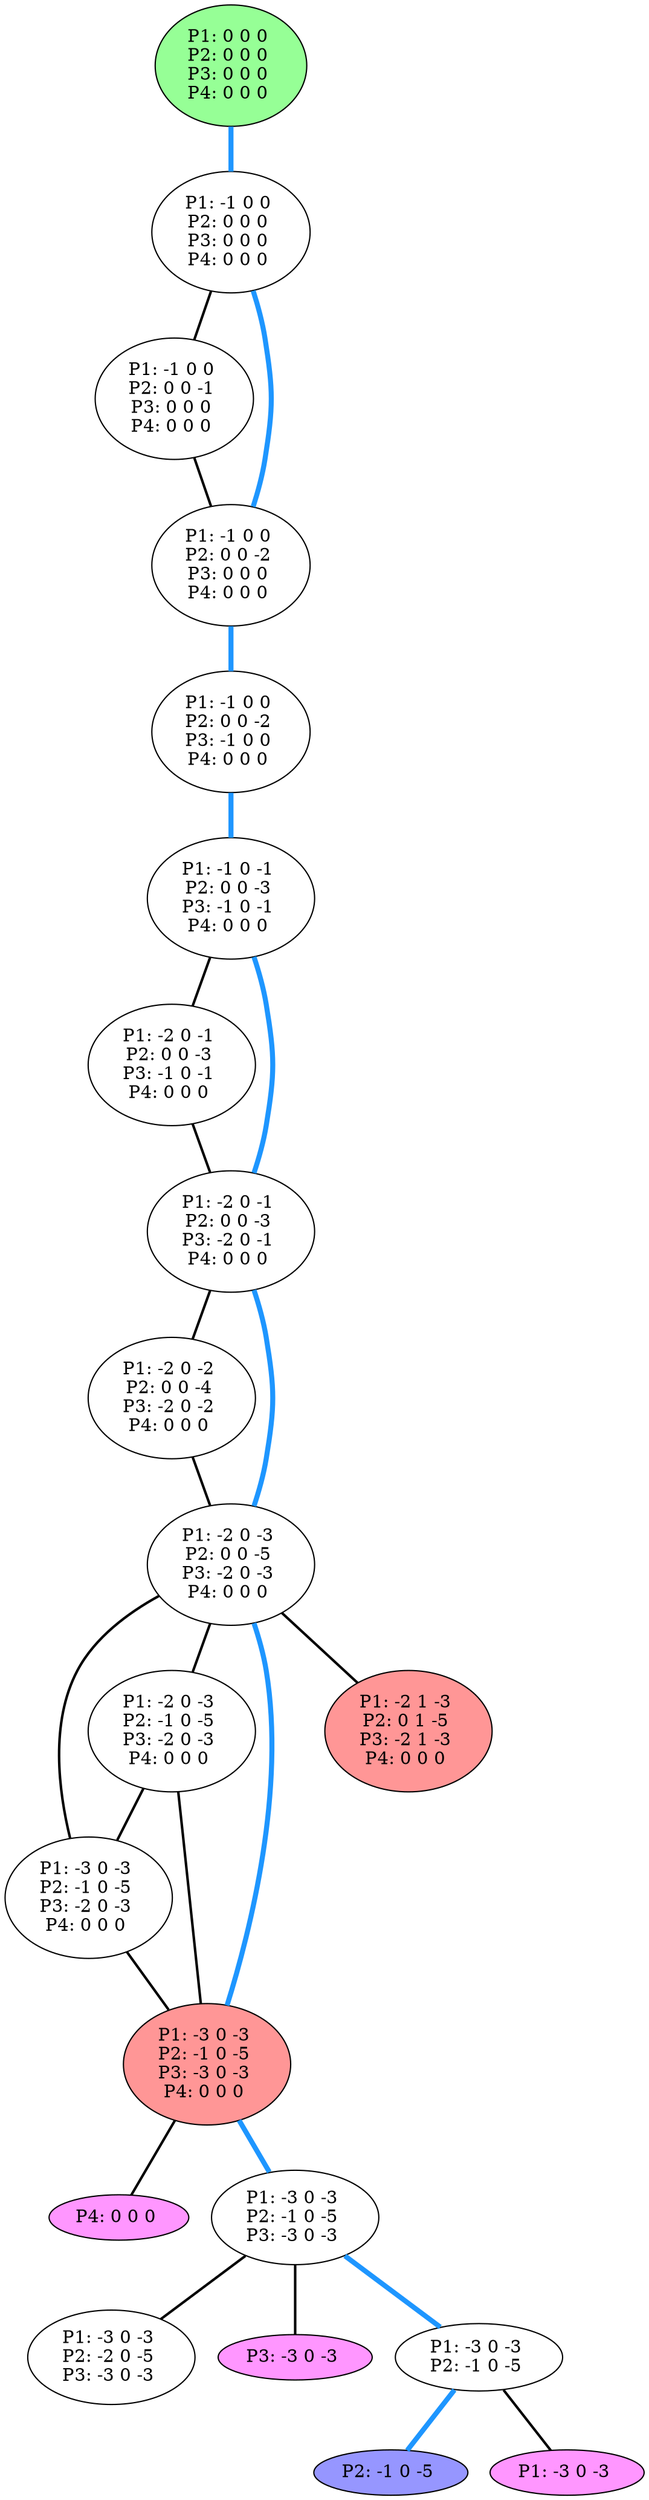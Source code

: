graph G {
color = "black"
0 [label = "P1: 0 0 0 
P2: 0 0 0 
P3: 0 0 0 
P4: 0 0 0 
",  style="filled", fillcolor = "#96FF96"];
1 [label = "P1: -1 0 0 
P2: 0 0 0 
P3: 0 0 0 
P4: 0 0 0 
"];
2 [label = "P1: -1 0 0 
P2: 0 0 -1 
P3: 0 0 0 
P4: 0 0 0 
"];
3 [label = "P1: -1 0 0 
P2: 0 0 -2 
P3: 0 0 0 
P4: 0 0 0 
"];
4 [label = "P1: -1 0 0 
P2: 0 0 -2 
P3: -1 0 0 
P4: 0 0 0 
"];
5 [label = "P1: -1 0 -1 
P2: 0 0 -3 
P3: -1 0 -1 
P4: 0 0 0 
"];
6 [label = "P1: -2 0 -1 
P2: 0 0 -3 
P3: -1 0 -1 
P4: 0 0 0 
"];
7 [label = "P1: -2 0 -1 
P2: 0 0 -3 
P3: -2 0 -1 
P4: 0 0 0 
"];
8 [label = "P1: -2 0 -2 
P2: 0 0 -4 
P3: -2 0 -2 
P4: 0 0 0 
"];
9 [label = "P1: -2 0 -3 
P2: 0 0 -5 
P3: -2 0 -3 
P4: 0 0 0 
"];
10 [label = "P1: -2 0 -3 
P2: -1 0 -5 
P3: -2 0 -3 
P4: 0 0 0 
"];
11 [label = "P1: -3 0 -3 
P2: -1 0 -5 
P3: -2 0 -3 
P4: 0 0 0 
"];
12 [label = "P1: -3 0 -3 
P2: -1 0 -5 
P3: -3 0 -3 
P4: 0 0 0 
",  style="filled", fillcolor = "#FF9696"];
13 [label = "P1: -2 1 -3 
P2: 0 1 -5 
P3: -2 1 -3 
P4: 0 0 0 
",  style="filled", fillcolor = "#FF9696"];
14 [label = "P4: 0 0 0 
",  style="filled", fillcolor = "#FF96FF"];
15 [label = "P1: -3 0 -3 
P2: -1 0 -5 
P3: -3 0 -3 
"];
16 [label = "P1: -3 0 -3 
P2: -2 0 -5 
P3: -3 0 -3 
"];
17 [label = "P3: -3 0 -3 
",  style="filled", fillcolor = "#FF96FF"];
18 [label = "P1: -3 0 -3 
P2: -1 0 -5 
"];
19 [label = "P2: -1 0 -5 
", style="filled", fillcolor = "#9696FF"];
20 [label = "P1: -3 0 -3 
",  style="filled", fillcolor = "#FF96FF"];
edge [style=bold];
0 -- 1 [color="#1E96FF", penwidth=4.0];

1 -- 2 [color=black];
1 -- 3 [color="#1E96FF", penwidth=4.0];

2 -- 3 [color=black];

3 -- 4 [color="#1E96FF", penwidth=4.0];

4 -- 5 [color="#1E96FF", penwidth=4.0];

5 -- 6 [color=black];
5 -- 7 [color="#1E96FF", penwidth=4.0];

6 -- 7 [color=black];

7 -- 8 [color=black];
7 -- 9 [color="#1E96FF", penwidth=4.0];

8 -- 9 [color=black];

9 -- 10 [color=black];
9 -- 11 [color=black];
9 -- 12 [color="#1E96FF", penwidth=4.0];
9 -- 13 [color=black];

10 -- 11 [color=black];
10 -- 12 [color=black];

11 -- 12 [color=black];

12 -- 14 [color=black];
12 -- 15 [color="#1E96FF", penwidth=4.0];


15 -- 16 [color=black];
15 -- 17 [color=black];
15 -- 18 [color="#1E96FF", penwidth=4.0];


18 -- 19 [color="#1E96FF", penwidth=4.0];
18 -- 20 [color=black];

}

